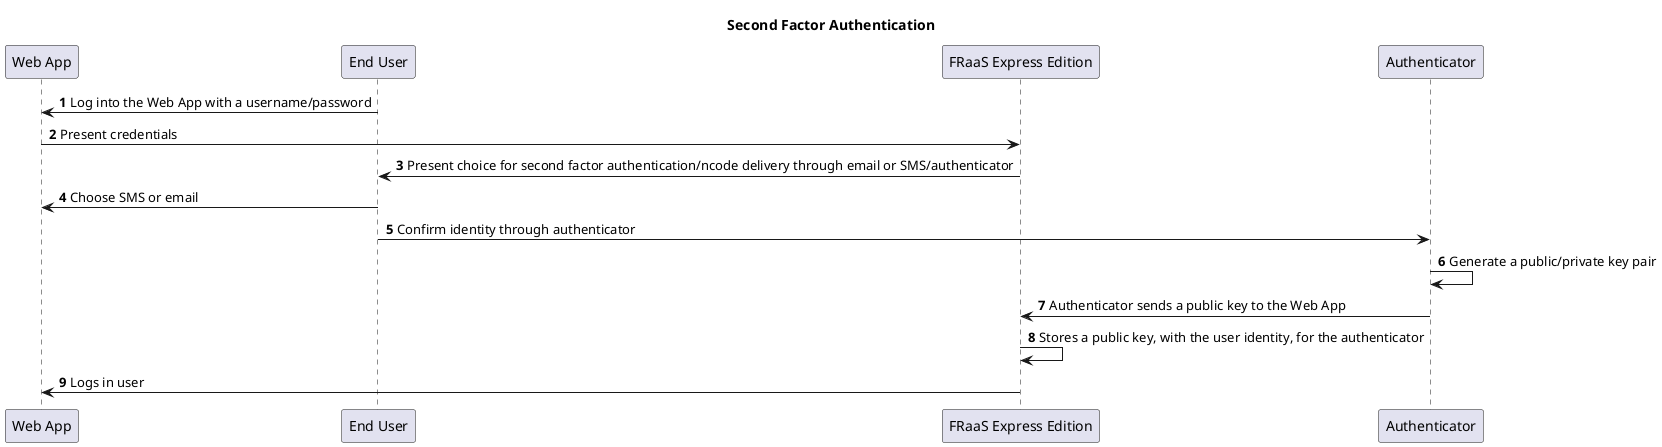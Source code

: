 @startuml

title Second Factor Authentication
autonumber

participant "Web App" as Client
participant "End User" as User
participant "FRaaS Express Edition" as Provider
participant "Authenticator" as Authenticator

User->Client: Log into the Web App with a username/password

Client->Provider: Present credentials

Provider->User: Present choice for second factor authentication/ncode delivery through email or SMS/authenticator

User->Client: Choose SMS or email

User->Authenticator: Confirm identity through authenticator

Authenticator->Authenticator: Generate a public/private key pair

Authenticator->Provider: Authenticator sends a public key to the Web App

Provider->Provider: Stores a public key, with the user identity, for the authenticator

Provider->Client: Logs in user


@enduml
